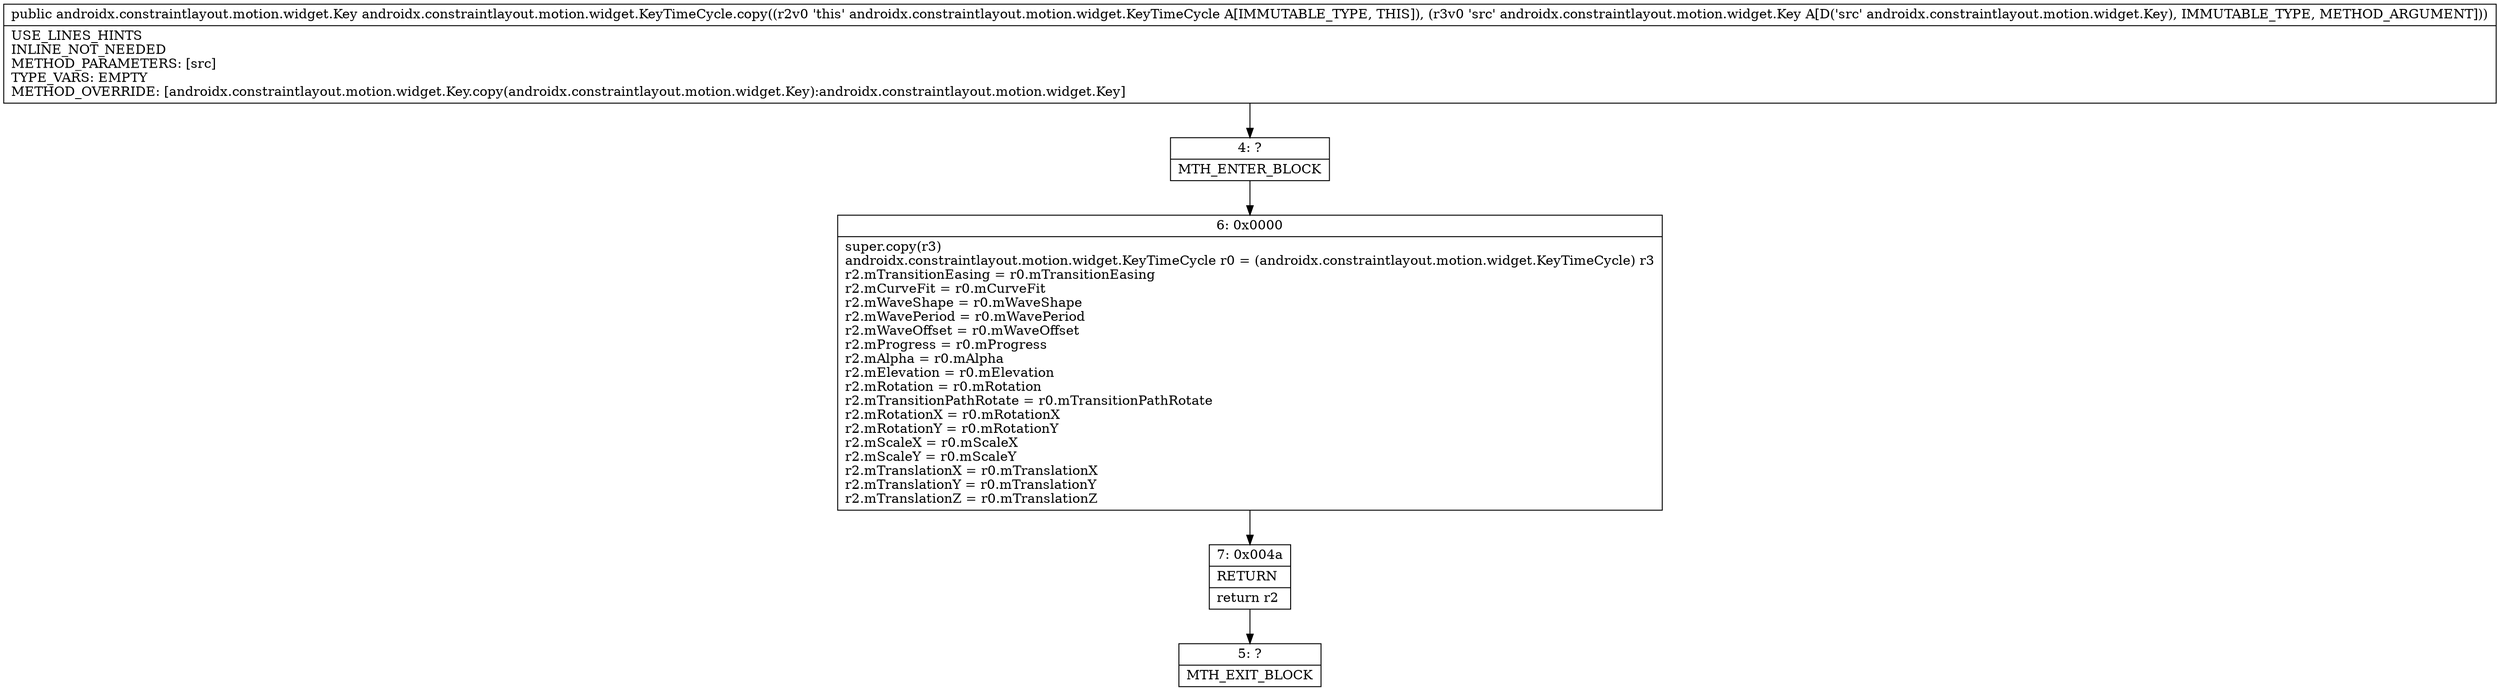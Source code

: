 digraph "CFG forandroidx.constraintlayout.motion.widget.KeyTimeCycle.copy(Landroidx\/constraintlayout\/motion\/widget\/Key;)Landroidx\/constraintlayout\/motion\/widget\/Key;" {
Node_4 [shape=record,label="{4\:\ ?|MTH_ENTER_BLOCK\l}"];
Node_6 [shape=record,label="{6\:\ 0x0000|super.copy(r3)\landroidx.constraintlayout.motion.widget.KeyTimeCycle r0 = (androidx.constraintlayout.motion.widget.KeyTimeCycle) r3\lr2.mTransitionEasing = r0.mTransitionEasing\lr2.mCurveFit = r0.mCurveFit\lr2.mWaveShape = r0.mWaveShape\lr2.mWavePeriod = r0.mWavePeriod\lr2.mWaveOffset = r0.mWaveOffset\lr2.mProgress = r0.mProgress\lr2.mAlpha = r0.mAlpha\lr2.mElevation = r0.mElevation\lr2.mRotation = r0.mRotation\lr2.mTransitionPathRotate = r0.mTransitionPathRotate\lr2.mRotationX = r0.mRotationX\lr2.mRotationY = r0.mRotationY\lr2.mScaleX = r0.mScaleX\lr2.mScaleY = r0.mScaleY\lr2.mTranslationX = r0.mTranslationX\lr2.mTranslationY = r0.mTranslationY\lr2.mTranslationZ = r0.mTranslationZ\l}"];
Node_7 [shape=record,label="{7\:\ 0x004a|RETURN\l|return r2\l}"];
Node_5 [shape=record,label="{5\:\ ?|MTH_EXIT_BLOCK\l}"];
MethodNode[shape=record,label="{public androidx.constraintlayout.motion.widget.Key androidx.constraintlayout.motion.widget.KeyTimeCycle.copy((r2v0 'this' androidx.constraintlayout.motion.widget.KeyTimeCycle A[IMMUTABLE_TYPE, THIS]), (r3v0 'src' androidx.constraintlayout.motion.widget.Key A[D('src' androidx.constraintlayout.motion.widget.Key), IMMUTABLE_TYPE, METHOD_ARGUMENT]))  | USE_LINES_HINTS\lINLINE_NOT_NEEDED\lMETHOD_PARAMETERS: [src]\lTYPE_VARS: EMPTY\lMETHOD_OVERRIDE: [androidx.constraintlayout.motion.widget.Key.copy(androidx.constraintlayout.motion.widget.Key):androidx.constraintlayout.motion.widget.Key]\l}"];
MethodNode -> Node_4;Node_4 -> Node_6;
Node_6 -> Node_7;
Node_7 -> Node_5;
}

